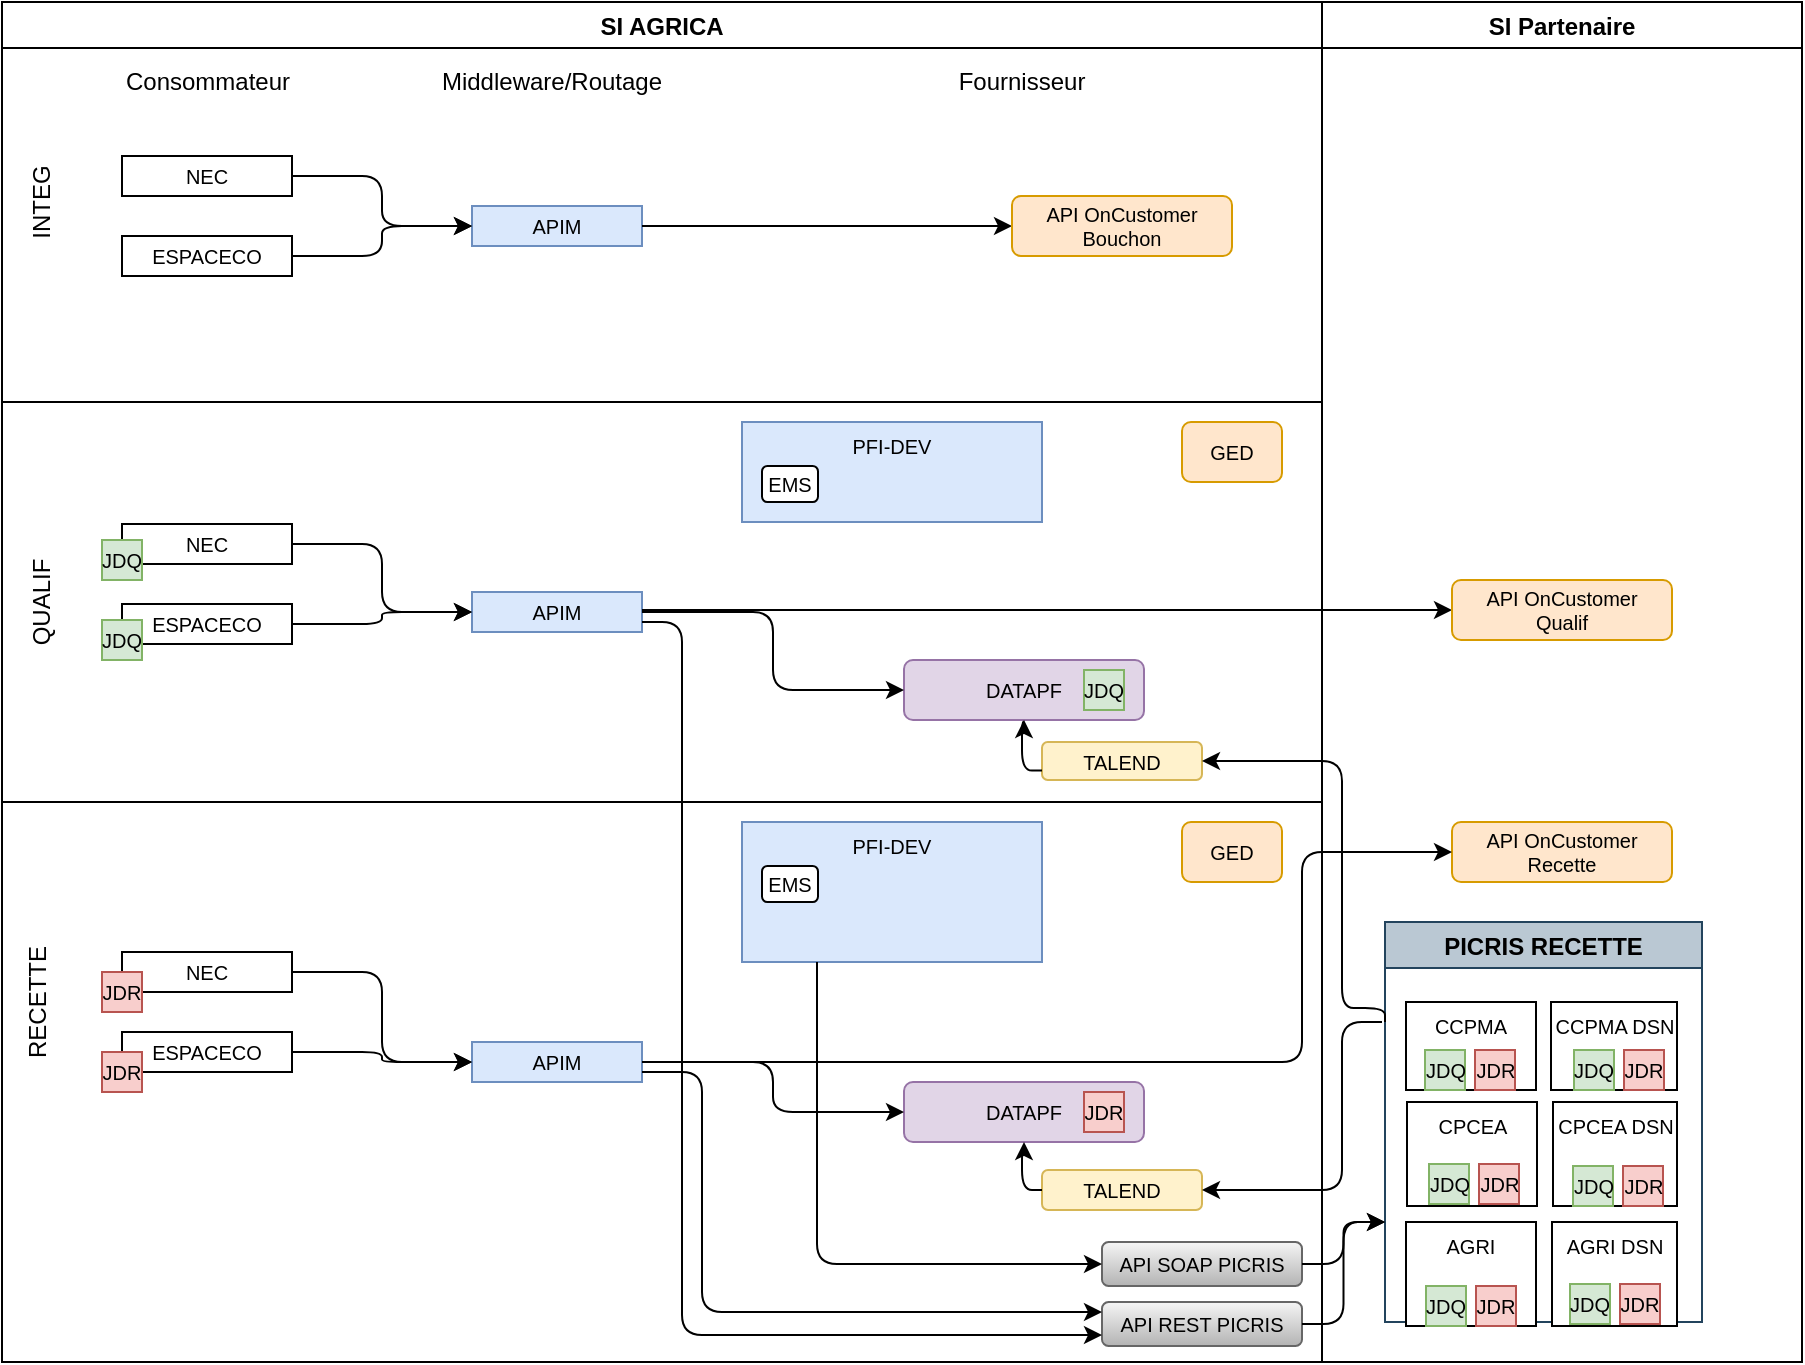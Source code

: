 <mxfile version="14.2.6" type="github">
  <diagram id="UtawWkkkuRNCDnRygqRu" name="Page-1">
    <mxGraphModel dx="1718" dy="937" grid="1" gridSize="10" guides="1" tooltips="1" connect="1" arrows="1" fold="1" page="1" pageScale="1" pageWidth="827" pageHeight="1169" math="0" shadow="0">
      <root>
        <mxCell id="0" />
        <mxCell id="1" parent="0" />
        <mxCell id="fi5G1cxpYTyHCKTgN4Be-5" value="SI AGRICA" style="swimlane;" parent="1" vertex="1">
          <mxGeometry x="10" width="660" height="680" as="geometry" />
        </mxCell>
        <mxCell id="fi5G1cxpYTyHCKTgN4Be-16" value="RECETTE" style="text;html=1;strokeColor=none;fillColor=none;align=center;verticalAlign=middle;whiteSpace=wrap;rounded=0;rotation=-90;" parent="fi5G1cxpYTyHCKTgN4Be-5" vertex="1">
          <mxGeometry x="-2" y="490" width="40" height="20" as="geometry" />
        </mxCell>
        <mxCell id="fi5G1cxpYTyHCKTgN4Be-17" value="QUALIF" style="text;html=1;strokeColor=none;fillColor=none;align=center;verticalAlign=middle;whiteSpace=wrap;rounded=0;rotation=-90;" parent="fi5G1cxpYTyHCKTgN4Be-5" vertex="1">
          <mxGeometry y="290" width="40" height="20" as="geometry" />
        </mxCell>
        <mxCell id="fi5G1cxpYTyHCKTgN4Be-38" value="INTEG" style="text;html=1;strokeColor=none;fillColor=none;align=center;verticalAlign=middle;whiteSpace=wrap;rounded=0;rotation=-90;" parent="fi5G1cxpYTyHCKTgN4Be-5" vertex="1">
          <mxGeometry y="90" width="40" height="20" as="geometry" />
        </mxCell>
        <mxCell id="fi5G1cxpYTyHCKTgN4Be-39" value="DATAPF" style="rounded=1;whiteSpace=wrap;html=1;fontSize=10;fillColor=#e1d5e7;strokeColor=#9673a6;" parent="fi5G1cxpYTyHCKTgN4Be-5" vertex="1">
          <mxGeometry x="451" y="329" width="120" height="30" as="geometry" />
        </mxCell>
        <mxCell id="fi5G1cxpYTyHCKTgN4Be-41" value="PFI-DEV" style="rounded=0;whiteSpace=wrap;html=1;fontSize=10;fillColor=#dae8fc;strokeColor=#6c8ebf;verticalAlign=top;" parent="fi5G1cxpYTyHCKTgN4Be-5" vertex="1">
          <mxGeometry x="370" y="210" width="150" height="50" as="geometry" />
        </mxCell>
        <mxCell id="fi5G1cxpYTyHCKTgN4Be-43" value="APIM" style="rounded=0;whiteSpace=wrap;html=1;fontSize=10;fillColor=#dae8fc;strokeColor=#6c8ebf;" parent="fi5G1cxpYTyHCKTgN4Be-5" vertex="1">
          <mxGeometry x="235" y="295" width="85" height="20" as="geometry" />
        </mxCell>
        <mxCell id="fi5G1cxpYTyHCKTgN4Be-44" value="APIM" style="rounded=0;whiteSpace=wrap;html=1;fontSize=10;fillColor=#dae8fc;strokeColor=#6c8ebf;" parent="fi5G1cxpYTyHCKTgN4Be-5" vertex="1">
          <mxGeometry x="235" y="520" width="85" height="20" as="geometry" />
        </mxCell>
        <mxCell id="fi5G1cxpYTyHCKTgN4Be-46" value="APIM" style="rounded=0;whiteSpace=wrap;html=1;fontSize=10;fillColor=#dae8fc;strokeColor=#6c8ebf;" parent="fi5G1cxpYTyHCKTgN4Be-5" vertex="1">
          <mxGeometry x="235" y="102" width="85" height="20" as="geometry" />
        </mxCell>
        <mxCell id="fi5G1cxpYTyHCKTgN4Be-47" value="NEC" style="rounded=0;whiteSpace=wrap;html=1;fontSize=10;" parent="fi5G1cxpYTyHCKTgN4Be-5" vertex="1">
          <mxGeometry x="60" y="77" width="85" height="20" as="geometry" />
        </mxCell>
        <mxCell id="fi5G1cxpYTyHCKTgN4Be-48" value="ESPACECO" style="rounded=0;whiteSpace=wrap;html=1;fontSize=10;" parent="fi5G1cxpYTyHCKTgN4Be-5" vertex="1">
          <mxGeometry x="60" y="117" width="85" height="20" as="geometry" />
        </mxCell>
        <mxCell id="fi5G1cxpYTyHCKTgN4Be-50" value="NEC" style="rounded=0;whiteSpace=wrap;html=1;fontSize=10;" parent="fi5G1cxpYTyHCKTgN4Be-5" vertex="1">
          <mxGeometry x="60" y="261" width="85" height="20" as="geometry" />
        </mxCell>
        <mxCell id="fi5G1cxpYTyHCKTgN4Be-51" value="ESPACECO" style="rounded=0;whiteSpace=wrap;html=1;fontSize=10;" parent="fi5G1cxpYTyHCKTgN4Be-5" vertex="1">
          <mxGeometry x="60" y="301" width="85" height="20" as="geometry" />
        </mxCell>
        <mxCell id="fi5G1cxpYTyHCKTgN4Be-53" value="NEC" style="rounded=0;whiteSpace=wrap;html=1;fontSize=10;" parent="fi5G1cxpYTyHCKTgN4Be-5" vertex="1">
          <mxGeometry x="60" y="475" width="85" height="20" as="geometry" />
        </mxCell>
        <mxCell id="fi5G1cxpYTyHCKTgN4Be-54" value="ESPACECO" style="rounded=0;whiteSpace=wrap;html=1;fontSize=10;" parent="fi5G1cxpYTyHCKTgN4Be-5" vertex="1">
          <mxGeometry x="60" y="515" width="85" height="20" as="geometry" />
        </mxCell>
        <mxCell id="fi5G1cxpYTyHCKTgN4Be-56" value="GED" style="rounded=1;whiteSpace=wrap;html=1;fontSize=10;fillColor=#ffe6cc;strokeColor=#d79b00;" parent="fi5G1cxpYTyHCKTgN4Be-5" vertex="1">
          <mxGeometry x="590" y="210" width="50" height="30" as="geometry" />
        </mxCell>
        <mxCell id="fi5G1cxpYTyHCKTgN4Be-60" value="DATAPF" style="rounded=1;whiteSpace=wrap;html=1;fontSize=10;fillColor=#e1d5e7;strokeColor=#9673a6;" parent="fi5G1cxpYTyHCKTgN4Be-5" vertex="1">
          <mxGeometry x="451" y="540" width="120" height="30" as="geometry" />
        </mxCell>
        <mxCell id="fi5G1cxpYTyHCKTgN4Be-95" value="JDQ" style="rounded=0;whiteSpace=wrap;html=1;fontSize=10;fillColor=#d5e8d4;strokeColor=#82b366;" parent="fi5G1cxpYTyHCKTgN4Be-5" vertex="1">
          <mxGeometry x="541" y="334" width="20" height="20" as="geometry" />
        </mxCell>
        <mxCell id="fi5G1cxpYTyHCKTgN4Be-96" value="JDR" style="rounded=0;whiteSpace=wrap;html=1;fontSize=10;fillColor=#f8cecc;strokeColor=#b85450;" parent="fi5G1cxpYTyHCKTgN4Be-5" vertex="1">
          <mxGeometry x="541" y="545" width="20" height="20" as="geometry" />
        </mxCell>
        <mxCell id="fi5G1cxpYTyHCKTgN4Be-97" value="JDQ" style="rounded=0;whiteSpace=wrap;html=1;fontSize=10;fillColor=#d5e8d4;strokeColor=#82b366;" parent="fi5G1cxpYTyHCKTgN4Be-5" vertex="1">
          <mxGeometry x="50" y="269" width="20" height="20" as="geometry" />
        </mxCell>
        <mxCell id="fi5G1cxpYTyHCKTgN4Be-98" value="JDQ" style="rounded=0;whiteSpace=wrap;html=1;fontSize=10;fillColor=#d5e8d4;strokeColor=#82b366;" parent="fi5G1cxpYTyHCKTgN4Be-5" vertex="1">
          <mxGeometry x="50" y="309" width="20" height="20" as="geometry" />
        </mxCell>
        <mxCell id="fi5G1cxpYTyHCKTgN4Be-99" value="JDR" style="rounded=0;whiteSpace=wrap;html=1;fontSize=10;fillColor=#f8cecc;strokeColor=#b85450;" parent="fi5G1cxpYTyHCKTgN4Be-5" vertex="1">
          <mxGeometry x="50" y="485" width="20" height="20" as="geometry" />
        </mxCell>
        <mxCell id="fi5G1cxpYTyHCKTgN4Be-100" value="JDR" style="rounded=0;whiteSpace=wrap;html=1;fontSize=10;fillColor=#f8cecc;strokeColor=#b85450;" parent="fi5G1cxpYTyHCKTgN4Be-5" vertex="1">
          <mxGeometry x="50" y="525" width="20" height="20" as="geometry" />
        </mxCell>
        <mxCell id="BkkZDHYC6QuZQfSpvtJa-2" value="Consommateur" style="text;html=1;strokeColor=none;fillColor=none;align=center;verticalAlign=middle;whiteSpace=wrap;rounded=0;" parent="fi5G1cxpYTyHCKTgN4Be-5" vertex="1">
          <mxGeometry x="77.5" y="30" width="50" height="20" as="geometry" />
        </mxCell>
        <mxCell id="BkkZDHYC6QuZQfSpvtJa-3" value="Middleware/Routage" style="text;html=1;strokeColor=none;fillColor=none;align=center;verticalAlign=middle;whiteSpace=wrap;rounded=0;" parent="fi5G1cxpYTyHCKTgN4Be-5" vertex="1">
          <mxGeometry x="250" y="30" width="50" height="20" as="geometry" />
        </mxCell>
        <mxCell id="BkkZDHYC6QuZQfSpvtJa-4" value="Fournisseur" style="text;html=1;strokeColor=none;fillColor=none;align=center;verticalAlign=middle;whiteSpace=wrap;rounded=0;" parent="fi5G1cxpYTyHCKTgN4Be-5" vertex="1">
          <mxGeometry x="485" y="30" width="50" height="20" as="geometry" />
        </mxCell>
        <mxCell id="C6QLfUmNTLj8EmhHEYac-1" value="TALEND" style="rounded=1;whiteSpace=wrap;html=1;fontSize=10;fillColor=#fff2cc;strokeColor=#d6b656;" parent="fi5G1cxpYTyHCKTgN4Be-5" vertex="1">
          <mxGeometry x="520" y="370" width="80" height="19" as="geometry" />
        </mxCell>
        <mxCell id="C6QLfUmNTLj8EmhHEYac-2" value="TALEND" style="rounded=1;whiteSpace=wrap;html=1;fontSize=10;fillColor=#fff2cc;strokeColor=#d6b656;" parent="fi5G1cxpYTyHCKTgN4Be-5" vertex="1">
          <mxGeometry x="520" y="584" width="80" height="20" as="geometry" />
        </mxCell>
        <mxCell id="C6QLfUmNTLj8EmhHEYac-15" value="EMS" style="rounded=1;whiteSpace=wrap;html=1;fontSize=10;" parent="fi5G1cxpYTyHCKTgN4Be-5" vertex="1">
          <mxGeometry x="380" y="232" width="28" height="18" as="geometry" />
        </mxCell>
        <mxCell id="iJ6u3aECMBL3vNw7YUmj-23" value="" style="endArrow=classic;html=1;exitX=1;exitY=0.5;exitDx=0;exitDy=0;entryX=0;entryY=0.5;entryDx=0;entryDy=0;edgeStyle=orthogonalEdgeStyle;" edge="1" parent="fi5G1cxpYTyHCKTgN4Be-5" source="fi5G1cxpYTyHCKTgN4Be-50" target="fi5G1cxpYTyHCKTgN4Be-43">
          <mxGeometry width="50" height="50" relative="1" as="geometry">
            <mxPoint x="197" y="371" as="sourcePoint" />
            <mxPoint x="247" y="321" as="targetPoint" />
          </mxGeometry>
        </mxCell>
        <mxCell id="iJ6u3aECMBL3vNw7YUmj-24" value="" style="endArrow=classic;html=1;entryX=0;entryY=0.5;entryDx=0;entryDy=0;exitX=1;exitY=0.5;exitDx=0;exitDy=0;edgeStyle=orthogonalEdgeStyle;" edge="1" parent="fi5G1cxpYTyHCKTgN4Be-5" source="fi5G1cxpYTyHCKTgN4Be-51" target="fi5G1cxpYTyHCKTgN4Be-43">
          <mxGeometry width="50" height="50" relative="1" as="geometry">
            <mxPoint x="130" y="380" as="sourcePoint" />
            <mxPoint x="180" y="330" as="targetPoint" />
          </mxGeometry>
        </mxCell>
        <mxCell id="iJ6u3aECMBL3vNw7YUmj-25" value="" style="endArrow=classic;html=1;exitX=1;exitY=0.5;exitDx=0;exitDy=0;entryX=0;entryY=0.5;entryDx=0;entryDy=0;edgeStyle=orthogonalEdgeStyle;" edge="1" parent="fi5G1cxpYTyHCKTgN4Be-5" source="fi5G1cxpYTyHCKTgN4Be-43" target="fi5G1cxpYTyHCKTgN4Be-39">
          <mxGeometry width="50" height="50" relative="1" as="geometry">
            <mxPoint x="350" y="344" as="sourcePoint" />
            <mxPoint x="445" y="344" as="targetPoint" />
          </mxGeometry>
        </mxCell>
        <mxCell id="iJ6u3aECMBL3vNw7YUmj-29" value="" style="endArrow=classic;html=1;entryX=1;entryY=0.5;entryDx=0;entryDy=0;edgeStyle=orthogonalEdgeStyle;" edge="1" parent="fi5G1cxpYTyHCKTgN4Be-5" target="C6QLfUmNTLj8EmhHEYac-2">
          <mxGeometry width="50" height="50" relative="1" as="geometry">
            <mxPoint x="690" y="510" as="sourcePoint" />
            <mxPoint x="610" y="460" as="targetPoint" />
            <Array as="points">
              <mxPoint x="670" y="510" />
              <mxPoint x="670" y="594" />
            </Array>
          </mxGeometry>
        </mxCell>
        <mxCell id="iJ6u3aECMBL3vNw7YUmj-30" value="" style="endArrow=classic;html=1;entryX=0.5;entryY=1;entryDx=0;entryDy=0;exitX=0;exitY=0.75;exitDx=0;exitDy=0;edgeStyle=orthogonalEdgeStyle;" edge="1" parent="fi5G1cxpYTyHCKTgN4Be-5" source="C6QLfUmNTLj8EmhHEYac-1" target="fi5G1cxpYTyHCKTgN4Be-39">
          <mxGeometry width="50" height="50" relative="1" as="geometry">
            <mxPoint x="470" y="470" as="sourcePoint" />
            <mxPoint x="520" y="420" as="targetPoint" />
          </mxGeometry>
        </mxCell>
        <mxCell id="iJ6u3aECMBL3vNw7YUmj-31" value="" style="endArrow=classic;html=1;exitX=0;exitY=0.5;exitDx=0;exitDy=0;entryX=0.5;entryY=1;entryDx=0;entryDy=0;edgeStyle=orthogonalEdgeStyle;" edge="1" parent="fi5G1cxpYTyHCKTgN4Be-5" source="C6QLfUmNTLj8EmhHEYac-2" target="fi5G1cxpYTyHCKTgN4Be-60">
          <mxGeometry width="50" height="50" relative="1" as="geometry">
            <mxPoint x="380" y="660" as="sourcePoint" />
            <mxPoint x="430" y="610" as="targetPoint" />
          </mxGeometry>
        </mxCell>
        <mxCell id="iJ6u3aECMBL3vNw7YUmj-32" value="PFI-DEV" style="rounded=0;whiteSpace=wrap;html=1;fontSize=10;fillColor=#dae8fc;strokeColor=#6c8ebf;verticalAlign=top;" vertex="1" parent="fi5G1cxpYTyHCKTgN4Be-5">
          <mxGeometry x="370" y="410" width="150" height="70" as="geometry" />
        </mxCell>
        <mxCell id="iJ6u3aECMBL3vNw7YUmj-33" value="GED" style="rounded=1;whiteSpace=wrap;html=1;fontSize=10;fillColor=#ffe6cc;strokeColor=#d79b00;" vertex="1" parent="fi5G1cxpYTyHCKTgN4Be-5">
          <mxGeometry x="590" y="410" width="50" height="30" as="geometry" />
        </mxCell>
        <mxCell id="iJ6u3aECMBL3vNw7YUmj-34" value="EMS" style="rounded=1;whiteSpace=wrap;html=1;fontSize=10;" vertex="1" parent="fi5G1cxpYTyHCKTgN4Be-5">
          <mxGeometry x="380" y="432" width="28" height="18" as="geometry" />
        </mxCell>
        <mxCell id="iJ6u3aECMBL3vNw7YUmj-39" value="" style="endArrow=classic;html=1;entryX=0;entryY=0.5;entryDx=0;entryDy=0;exitX=1;exitY=0.5;exitDx=0;exitDy=0;edgeStyle=orthogonalEdgeStyle;" edge="1" parent="fi5G1cxpYTyHCKTgN4Be-5" source="fi5G1cxpYTyHCKTgN4Be-53" target="fi5G1cxpYTyHCKTgN4Be-44">
          <mxGeometry width="50" height="50" relative="1" as="geometry">
            <mxPoint x="200" y="501" as="sourcePoint" />
            <mxPoint x="290" y="495" as="targetPoint" />
          </mxGeometry>
        </mxCell>
        <mxCell id="iJ6u3aECMBL3vNw7YUmj-40" value="" style="endArrow=classic;html=1;entryX=0;entryY=0.5;entryDx=0;entryDy=0;exitX=1;exitY=0.5;exitDx=0;exitDy=0;edgeStyle=orthogonalEdgeStyle;" edge="1" parent="fi5G1cxpYTyHCKTgN4Be-5" source="fi5G1cxpYTyHCKTgN4Be-54" target="fi5G1cxpYTyHCKTgN4Be-44">
          <mxGeometry width="50" height="50" relative="1" as="geometry">
            <mxPoint x="145" y="485" as="sourcePoint" />
            <mxPoint x="232.5" y="560" as="targetPoint" />
            <Array as="points">
              <mxPoint x="190" y="525" />
              <mxPoint x="190" y="530" />
            </Array>
          </mxGeometry>
        </mxCell>
        <mxCell id="iJ6u3aECMBL3vNw7YUmj-43" value="" style="endArrow=classic;html=1;exitX=1;exitY=0.5;exitDx=0;exitDy=0;entryX=0;entryY=0.5;entryDx=0;entryDy=0;edgeStyle=orthogonalEdgeStyle;" edge="1" parent="fi5G1cxpYTyHCKTgN4Be-5" source="fi5G1cxpYTyHCKTgN4Be-44" target="fi5G1cxpYTyHCKTgN4Be-60">
          <mxGeometry width="50" height="50" relative="1" as="geometry">
            <mxPoint x="300" y="640" as="sourcePoint" />
            <mxPoint x="441" y="556" as="targetPoint" />
          </mxGeometry>
        </mxCell>
        <mxCell id="iJ6u3aECMBL3vNw7YUmj-50" value="" style="endArrow=classic;html=1;exitX=1;exitY=0.5;exitDx=0;exitDy=0;entryX=0;entryY=0.5;entryDx=0;entryDy=0;" edge="1" parent="fi5G1cxpYTyHCKTgN4Be-5" source="fi5G1cxpYTyHCKTgN4Be-46" target="iJ6u3aECMBL3vNw7YUmj-60">
          <mxGeometry width="50" height="50" relative="1" as="geometry">
            <mxPoint x="360" y="180" as="sourcePoint" />
            <mxPoint x="462" y="112" as="targetPoint" />
          </mxGeometry>
        </mxCell>
        <mxCell id="iJ6u3aECMBL3vNw7YUmj-51" value="" style="endArrow=classic;html=1;exitX=1;exitY=0.5;exitDx=0;exitDy=0;entryX=0;entryY=0.5;entryDx=0;entryDy=0;edgeStyle=orthogonalEdgeStyle;" edge="1" parent="fi5G1cxpYTyHCKTgN4Be-5" source="fi5G1cxpYTyHCKTgN4Be-47" target="fi5G1cxpYTyHCKTgN4Be-46">
          <mxGeometry width="50" height="50" relative="1" as="geometry">
            <mxPoint x="190" y="200" as="sourcePoint" />
            <mxPoint x="240" y="150" as="targetPoint" />
          </mxGeometry>
        </mxCell>
        <mxCell id="iJ6u3aECMBL3vNw7YUmj-52" value="" style="endArrow=classic;html=1;exitX=1;exitY=0.5;exitDx=0;exitDy=0;entryX=0;entryY=0.5;entryDx=0;entryDy=0;edgeStyle=orthogonalEdgeStyle;" edge="1" parent="fi5G1cxpYTyHCKTgN4Be-5" source="fi5G1cxpYTyHCKTgN4Be-48" target="fi5G1cxpYTyHCKTgN4Be-46">
          <mxGeometry width="50" height="50" relative="1" as="geometry">
            <mxPoint x="190" y="190" as="sourcePoint" />
            <mxPoint x="240" y="140" as="targetPoint" />
          </mxGeometry>
        </mxCell>
        <mxCell id="iJ6u3aECMBL3vNw7YUmj-59" value="" style="endArrow=classic;html=1;strokeColor=#000000;strokeWidth=1;entryX=0;entryY=0.5;entryDx=0;entryDy=0;" edge="1" parent="fi5G1cxpYTyHCKTgN4Be-5" target="iJ6u3aECMBL3vNw7YUmj-53">
          <mxGeometry width="50" height="50" relative="1" as="geometry">
            <mxPoint x="320" y="304" as="sourcePoint" />
            <mxPoint x="540" y="280" as="targetPoint" />
          </mxGeometry>
        </mxCell>
        <mxCell id="iJ6u3aECMBL3vNw7YUmj-60" value="&lt;div&gt;API OnCustomer&lt;/div&gt;&lt;div&gt;Bouchon&lt;/div&gt;" style="rounded=1;whiteSpace=wrap;html=1;fontSize=10;fillColor=#ffe6cc;strokeColor=#d79b00;" vertex="1" parent="fi5G1cxpYTyHCKTgN4Be-5">
          <mxGeometry x="505" y="97" width="110" height="30" as="geometry" />
        </mxCell>
        <mxCell id="fi5G1cxpYTyHCKTgN4Be-6" value="SI Partenaire" style="swimlane;" parent="1" vertex="1">
          <mxGeometry x="670" width="240" height="680" as="geometry" />
        </mxCell>
        <mxCell id="fi5G1cxpYTyHCKTgN4Be-8" value="PICRIS RECETTE" style="swimlane;fillColor=#bac8d3;strokeColor=#23445d;" parent="fi5G1cxpYTyHCKTgN4Be-6" vertex="1">
          <mxGeometry x="31.5" y="460" width="158.5" height="200" as="geometry">
            <mxRectangle x="42" y="80" width="120" height="23" as="alternateBounds" />
          </mxGeometry>
        </mxCell>
        <mxCell id="fi5G1cxpYTyHCKTgN4Be-63" value="CCPMA" style="rounded=0;whiteSpace=wrap;html=1;fontSize=10;verticalAlign=top;" parent="fi5G1cxpYTyHCKTgN4Be-8" vertex="1">
          <mxGeometry x="10.5" y="40" width="65" height="44" as="geometry" />
        </mxCell>
        <mxCell id="fi5G1cxpYTyHCKTgN4Be-65" value="&lt;div&gt;CCPMA DSN&lt;/div&gt;" style="rounded=0;whiteSpace=wrap;html=1;fontSize=10;verticalAlign=top;" parent="fi5G1cxpYTyHCKTgN4Be-8" vertex="1">
          <mxGeometry x="83" y="40" width="63" height="44" as="geometry" />
        </mxCell>
        <mxCell id="fi5G1cxpYTyHCKTgN4Be-66" value="CPCEA" style="rounded=0;whiteSpace=wrap;html=1;fontSize=10;verticalAlign=top;" parent="fi5G1cxpYTyHCKTgN4Be-8" vertex="1">
          <mxGeometry x="11" y="90" width="65" height="52" as="geometry" />
        </mxCell>
        <mxCell id="fi5G1cxpYTyHCKTgN4Be-67" value="&lt;div&gt;CPCEA DSN&lt;/div&gt;" style="rounded=0;whiteSpace=wrap;html=1;fontSize=10;verticalAlign=top;" parent="fi5G1cxpYTyHCKTgN4Be-8" vertex="1">
          <mxGeometry x="84" y="90" width="62" height="52" as="geometry" />
        </mxCell>
        <mxCell id="fi5G1cxpYTyHCKTgN4Be-68" value="AGRI" style="rounded=0;whiteSpace=wrap;html=1;fontSize=10;verticalAlign=top;" parent="fi5G1cxpYTyHCKTgN4Be-8" vertex="1">
          <mxGeometry x="10.5" y="150" width="65" height="52" as="geometry" />
        </mxCell>
        <mxCell id="fi5G1cxpYTyHCKTgN4Be-69" value="&lt;div&gt;AGRI DSN&lt;/div&gt;" style="rounded=0;whiteSpace=wrap;html=1;fontSize=10;verticalAlign=top;" parent="fi5G1cxpYTyHCKTgN4Be-8" vertex="1">
          <mxGeometry x="83.5" y="150" width="62.5" height="52" as="geometry" />
        </mxCell>
        <mxCell id="fi5G1cxpYTyHCKTgN4Be-82" value="JDQ" style="rounded=0;whiteSpace=wrap;html=1;fontSize=10;fillColor=#d5e8d4;strokeColor=#82b366;" parent="fi5G1cxpYTyHCKTgN4Be-8" vertex="1">
          <mxGeometry x="20" y="64" width="20" height="20" as="geometry" />
        </mxCell>
        <mxCell id="fi5G1cxpYTyHCKTgN4Be-83" value="JDR" style="rounded=0;whiteSpace=wrap;html=1;fontSize=10;fillColor=#f8cecc;strokeColor=#b85450;" parent="fi5G1cxpYTyHCKTgN4Be-8" vertex="1">
          <mxGeometry x="45" y="64" width="20" height="20" as="geometry" />
        </mxCell>
        <mxCell id="fi5G1cxpYTyHCKTgN4Be-85" value="JDQ" style="rounded=0;whiteSpace=wrap;html=1;fontSize=10;fillColor=#d5e8d4;strokeColor=#82b366;" parent="fi5G1cxpYTyHCKTgN4Be-8" vertex="1">
          <mxGeometry x="94.5" y="64" width="20" height="20" as="geometry" />
        </mxCell>
        <mxCell id="fi5G1cxpYTyHCKTgN4Be-86" value="JDR" style="rounded=0;whiteSpace=wrap;html=1;fontSize=10;fillColor=#f8cecc;strokeColor=#b85450;" parent="fi5G1cxpYTyHCKTgN4Be-8" vertex="1">
          <mxGeometry x="119.5" y="64" width="20" height="20" as="geometry" />
        </mxCell>
        <mxCell id="fi5G1cxpYTyHCKTgN4Be-87" value="JDQ" style="rounded=0;whiteSpace=wrap;html=1;fontSize=10;fillColor=#d5e8d4;strokeColor=#82b366;" parent="fi5G1cxpYTyHCKTgN4Be-8" vertex="1">
          <mxGeometry x="22" y="121" width="20" height="20" as="geometry" />
        </mxCell>
        <mxCell id="fi5G1cxpYTyHCKTgN4Be-88" value="JDR" style="rounded=0;whiteSpace=wrap;html=1;fontSize=10;fillColor=#f8cecc;strokeColor=#b85450;" parent="fi5G1cxpYTyHCKTgN4Be-8" vertex="1">
          <mxGeometry x="47" y="121" width="20" height="20" as="geometry" />
        </mxCell>
        <mxCell id="fi5G1cxpYTyHCKTgN4Be-89" value="JDQ" style="rounded=0;whiteSpace=wrap;html=1;fontSize=10;fillColor=#d5e8d4;strokeColor=#82b366;" parent="fi5G1cxpYTyHCKTgN4Be-8" vertex="1">
          <mxGeometry x="94" y="122" width="20" height="20" as="geometry" />
        </mxCell>
        <mxCell id="fi5G1cxpYTyHCKTgN4Be-90" value="JDR" style="rounded=0;whiteSpace=wrap;html=1;fontSize=10;fillColor=#f8cecc;strokeColor=#b85450;" parent="fi5G1cxpYTyHCKTgN4Be-8" vertex="1">
          <mxGeometry x="119" y="122" width="20" height="20" as="geometry" />
        </mxCell>
        <mxCell id="fi5G1cxpYTyHCKTgN4Be-91" value="JDQ" style="rounded=0;whiteSpace=wrap;html=1;fontSize=10;fillColor=#d5e8d4;strokeColor=#82b366;" parent="fi5G1cxpYTyHCKTgN4Be-8" vertex="1">
          <mxGeometry x="20.5" y="182" width="20" height="20" as="geometry" />
        </mxCell>
        <mxCell id="fi5G1cxpYTyHCKTgN4Be-92" value="JDR" style="rounded=0;whiteSpace=wrap;html=1;fontSize=10;fillColor=#f8cecc;strokeColor=#b85450;" parent="fi5G1cxpYTyHCKTgN4Be-8" vertex="1">
          <mxGeometry x="45.5" y="182" width="20" height="20" as="geometry" />
        </mxCell>
        <mxCell id="fi5G1cxpYTyHCKTgN4Be-93" value="JDQ" style="rounded=0;whiteSpace=wrap;html=1;fontSize=10;fillColor=#d5e8d4;strokeColor=#82b366;" parent="fi5G1cxpYTyHCKTgN4Be-8" vertex="1">
          <mxGeometry x="92.5" y="181" width="20" height="20" as="geometry" />
        </mxCell>
        <mxCell id="fi5G1cxpYTyHCKTgN4Be-94" value="JDR" style="rounded=0;whiteSpace=wrap;html=1;fontSize=10;fillColor=#f8cecc;strokeColor=#b85450;" parent="fi5G1cxpYTyHCKTgN4Be-8" vertex="1">
          <mxGeometry x="117.5" y="181" width="20" height="20" as="geometry" />
        </mxCell>
        <mxCell id="fi5G1cxpYTyHCKTgN4Be-70" value="API REST PICRIS" style="rounded=1;whiteSpace=wrap;html=1;fontSize=10;gradientColor=#b3b3b3;fillColor=#f5f5f5;strokeColor=#666666;" parent="fi5G1cxpYTyHCKTgN4Be-6" vertex="1">
          <mxGeometry x="-110" y="650" width="100" height="22" as="geometry" />
        </mxCell>
        <mxCell id="fi5G1cxpYTyHCKTgN4Be-62" value="API SOAP PICRIS" style="rounded=1;whiteSpace=wrap;html=1;fontSize=10;gradientColor=#b3b3b3;fillColor=#f5f5f5;strokeColor=#666666;" parent="fi5G1cxpYTyHCKTgN4Be-6" vertex="1">
          <mxGeometry x="-110" y="620" width="100" height="22" as="geometry" />
        </mxCell>
        <mxCell id="iJ6u3aECMBL3vNw7YUmj-37" value="" style="endArrow=classic;html=1;exitX=1;exitY=0.5;exitDx=0;exitDy=0;entryX=0;entryY=0.75;entryDx=0;entryDy=0;edgeStyle=orthogonalEdgeStyle;" edge="1" parent="fi5G1cxpYTyHCKTgN4Be-6" source="fi5G1cxpYTyHCKTgN4Be-62" target="fi5G1cxpYTyHCKTgN4Be-8">
          <mxGeometry width="50" height="50" relative="1" as="geometry">
            <mxPoint x="50" y="420" as="sourcePoint" />
            <mxPoint x="100" y="370" as="targetPoint" />
          </mxGeometry>
        </mxCell>
        <mxCell id="iJ6u3aECMBL3vNw7YUmj-38" value="" style="endArrow=classic;html=1;exitX=1;exitY=0.5;exitDx=0;exitDy=0;entryX=0;entryY=0.75;entryDx=0;entryDy=0;edgeStyle=orthogonalEdgeStyle;" edge="1" parent="fi5G1cxpYTyHCKTgN4Be-6" source="fi5G1cxpYTyHCKTgN4Be-70" target="fi5G1cxpYTyHCKTgN4Be-8">
          <mxGeometry width="50" height="50" relative="1" as="geometry">
            <mxPoint x="20" y="760" as="sourcePoint" />
            <mxPoint x="70" y="710" as="targetPoint" />
          </mxGeometry>
        </mxCell>
        <mxCell id="iJ6u3aECMBL3vNw7YUmj-53" value="&lt;div&gt;API OnCustomer&lt;/div&gt;&lt;div&gt;Qualif&lt;/div&gt;" style="rounded=1;whiteSpace=wrap;html=1;fontSize=10;fillColor=#ffe6cc;strokeColor=#d79b00;" vertex="1" parent="fi5G1cxpYTyHCKTgN4Be-6">
          <mxGeometry x="65" y="289" width="110" height="30" as="geometry" />
        </mxCell>
        <mxCell id="iJ6u3aECMBL3vNw7YUmj-54" value="&lt;div&gt;API OnCustomer&lt;/div&gt;&lt;div&gt;Recette&lt;/div&gt;" style="rounded=1;whiteSpace=wrap;html=1;fontSize=10;fillColor=#ffe6cc;strokeColor=#d79b00;" vertex="1" parent="fi5G1cxpYTyHCKTgN4Be-6">
          <mxGeometry x="65" y="410" width="110" height="30" as="geometry" />
        </mxCell>
        <mxCell id="fi5G1cxpYTyHCKTgN4Be-15" value="" style="endArrow=none;html=1;" parent="1" edge="1">
          <mxGeometry width="50" height="50" relative="1" as="geometry">
            <mxPoint x="10" y="400" as="sourcePoint" />
            <mxPoint x="670" y="400" as="targetPoint" />
            <Array as="points" />
          </mxGeometry>
        </mxCell>
        <mxCell id="fi5G1cxpYTyHCKTgN4Be-37" value="" style="endArrow=none;html=1;fontSize=10;" parent="1" edge="1">
          <mxGeometry width="50" height="50" relative="1" as="geometry">
            <mxPoint x="10" y="200" as="sourcePoint" />
            <mxPoint x="670" y="200" as="targetPoint" />
          </mxGeometry>
        </mxCell>
        <mxCell id="iJ6u3aECMBL3vNw7YUmj-28" value="" style="endArrow=classic;html=1;exitX=0;exitY=0.25;exitDx=0;exitDy=0;entryX=1;entryY=0.5;entryDx=0;entryDy=0;edgeStyle=orthogonalEdgeStyle;" edge="1" parent="1" source="fi5G1cxpYTyHCKTgN4Be-8" target="C6QLfUmNTLj8EmhHEYac-1">
          <mxGeometry width="50" height="50" relative="1" as="geometry">
            <mxPoint x="720" y="420" as="sourcePoint" />
            <mxPoint x="770" y="370" as="targetPoint" />
            <Array as="points">
              <mxPoint x="680" y="503" />
              <mxPoint x="680" y="380" />
            </Array>
          </mxGeometry>
        </mxCell>
        <mxCell id="iJ6u3aECMBL3vNw7YUmj-46" value="" style="endArrow=classic;html=1;entryX=0;entryY=0.5;entryDx=0;entryDy=0;exitX=0.25;exitY=1;exitDx=0;exitDy=0;edgeStyle=orthogonalEdgeStyle;" edge="1" parent="1" source="iJ6u3aECMBL3vNw7YUmj-32" target="fi5G1cxpYTyHCKTgN4Be-62">
          <mxGeometry width="50" height="50" relative="1" as="geometry">
            <mxPoint x="250" y="630" as="sourcePoint" />
            <mxPoint x="300" y="580" as="targetPoint" />
          </mxGeometry>
        </mxCell>
        <mxCell id="iJ6u3aECMBL3vNw7YUmj-47" value="" style="endArrow=classic;html=1;entryX=0;entryY=0.25;entryDx=0;entryDy=0;exitX=1;exitY=0.75;exitDx=0;exitDy=0;edgeStyle=orthogonalEdgeStyle;" edge="1" parent="1" source="fi5G1cxpYTyHCKTgN4Be-44" target="fi5G1cxpYTyHCKTgN4Be-70">
          <mxGeometry width="50" height="50" relative="1" as="geometry">
            <mxPoint x="270" y="640" as="sourcePoint" />
            <mxPoint x="320" y="590" as="targetPoint" />
            <Array as="points">
              <mxPoint x="360" y="535" />
              <mxPoint x="360" y="655" />
              <mxPoint x="560" y="655" />
            </Array>
          </mxGeometry>
        </mxCell>
        <mxCell id="iJ6u3aECMBL3vNw7YUmj-48" value="" style="endArrow=classic;html=1;exitX=1;exitY=0.75;exitDx=0;exitDy=0;entryX=0;entryY=0.75;entryDx=0;entryDy=0;edgeStyle=orthogonalEdgeStyle;fillColor=#f8cecc;strokeWidth=1;" edge="1" parent="1" source="fi5G1cxpYTyHCKTgN4Be-43" target="fi5G1cxpYTyHCKTgN4Be-70">
          <mxGeometry width="50" height="50" relative="1" as="geometry">
            <mxPoint x="290" y="400" as="sourcePoint" />
            <mxPoint x="340" y="350" as="targetPoint" />
            <Array as="points">
              <mxPoint x="350" y="310" />
              <mxPoint x="350" y="667" />
            </Array>
          </mxGeometry>
        </mxCell>
        <mxCell id="iJ6u3aECMBL3vNw7YUmj-56" value="" style="endArrow=classic;html=1;exitX=1;exitY=0.5;exitDx=0;exitDy=0;entryX=0;entryY=0.5;entryDx=0;entryDy=0;edgeStyle=orthogonalEdgeStyle;" edge="1" parent="1" source="fi5G1cxpYTyHCKTgN4Be-44" target="iJ6u3aECMBL3vNw7YUmj-54">
          <mxGeometry width="50" height="50" relative="1" as="geometry">
            <mxPoint x="511" y="510" as="sourcePoint" />
            <mxPoint x="640" y="480" as="targetPoint" />
            <Array as="points">
              <mxPoint x="660" y="530" />
              <mxPoint x="660" y="425" />
            </Array>
          </mxGeometry>
        </mxCell>
      </root>
    </mxGraphModel>
  </diagram>
</mxfile>
